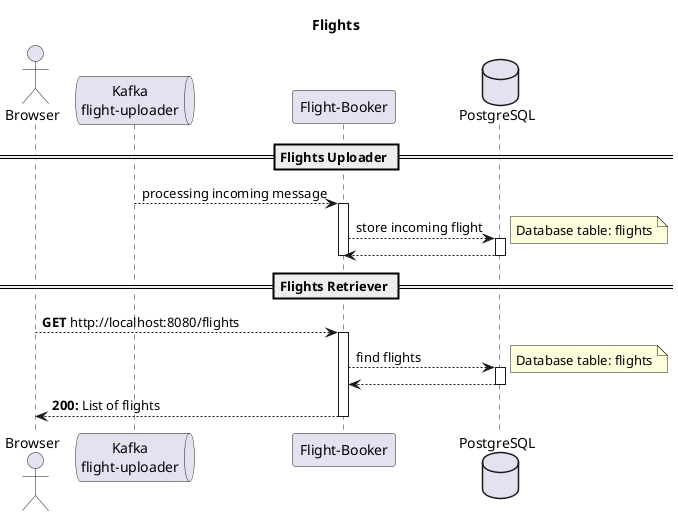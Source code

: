 @startuml

title "Flights"

actor "Browser" as browser
queue "Kafka\nflight-uploader" as kafka
participant "Flight-Booker" as app
database "PostgreSQL" as db

== Flights Uploader ==

kafka --> app: processing incoming message
activate app
app --> db: store incoming flight
note right
  Database table: flights
end note
activate db
db --> app
deactivate db
deactivate app

== Flights Retriever ==

browser --> app: **GET** http://localhost:8080/flights
activate app
app --> db: find flights
activate db
note right
  Database table: flights
end note
db --> app
deactivate db
app --> browser: **200:** List of flights
deactivate app

@enduml